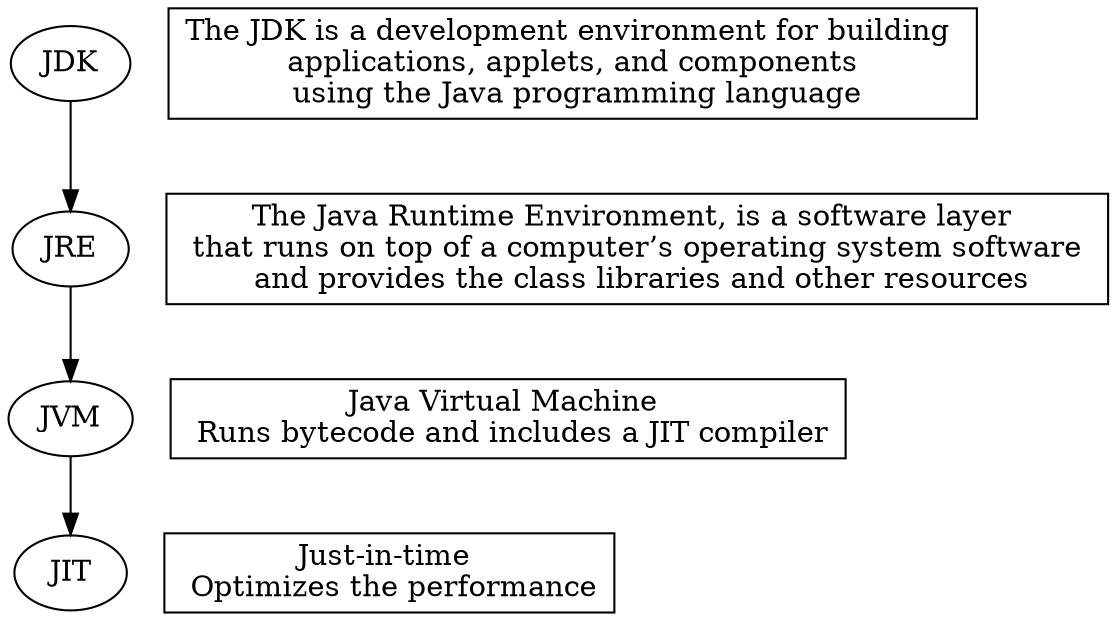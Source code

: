 digraph JavaPlatform {
	{rank="same" JDK k}
	{rank="same" JRE e}
	{rank="same" JVM m}
	{rank="same" JIT t}
	k[label="The JDK is a development environment for building \n applications, applets, and components \n using the Java programming language" shape="box"]
	e[label="The Java Runtime Environment, is a software layer \n that runs on top of a computer’s operating system software \n and provides the class libraries and other resources" shape="box"]
	m[label="Java Virtual Machine \n Runs bytecode and includes a JIT compiler" shape="box"]
	t[label="Just-in-time \n Optimizes the performance" shape="box"]

JDK -> JRE -> JVM -> JIT
}